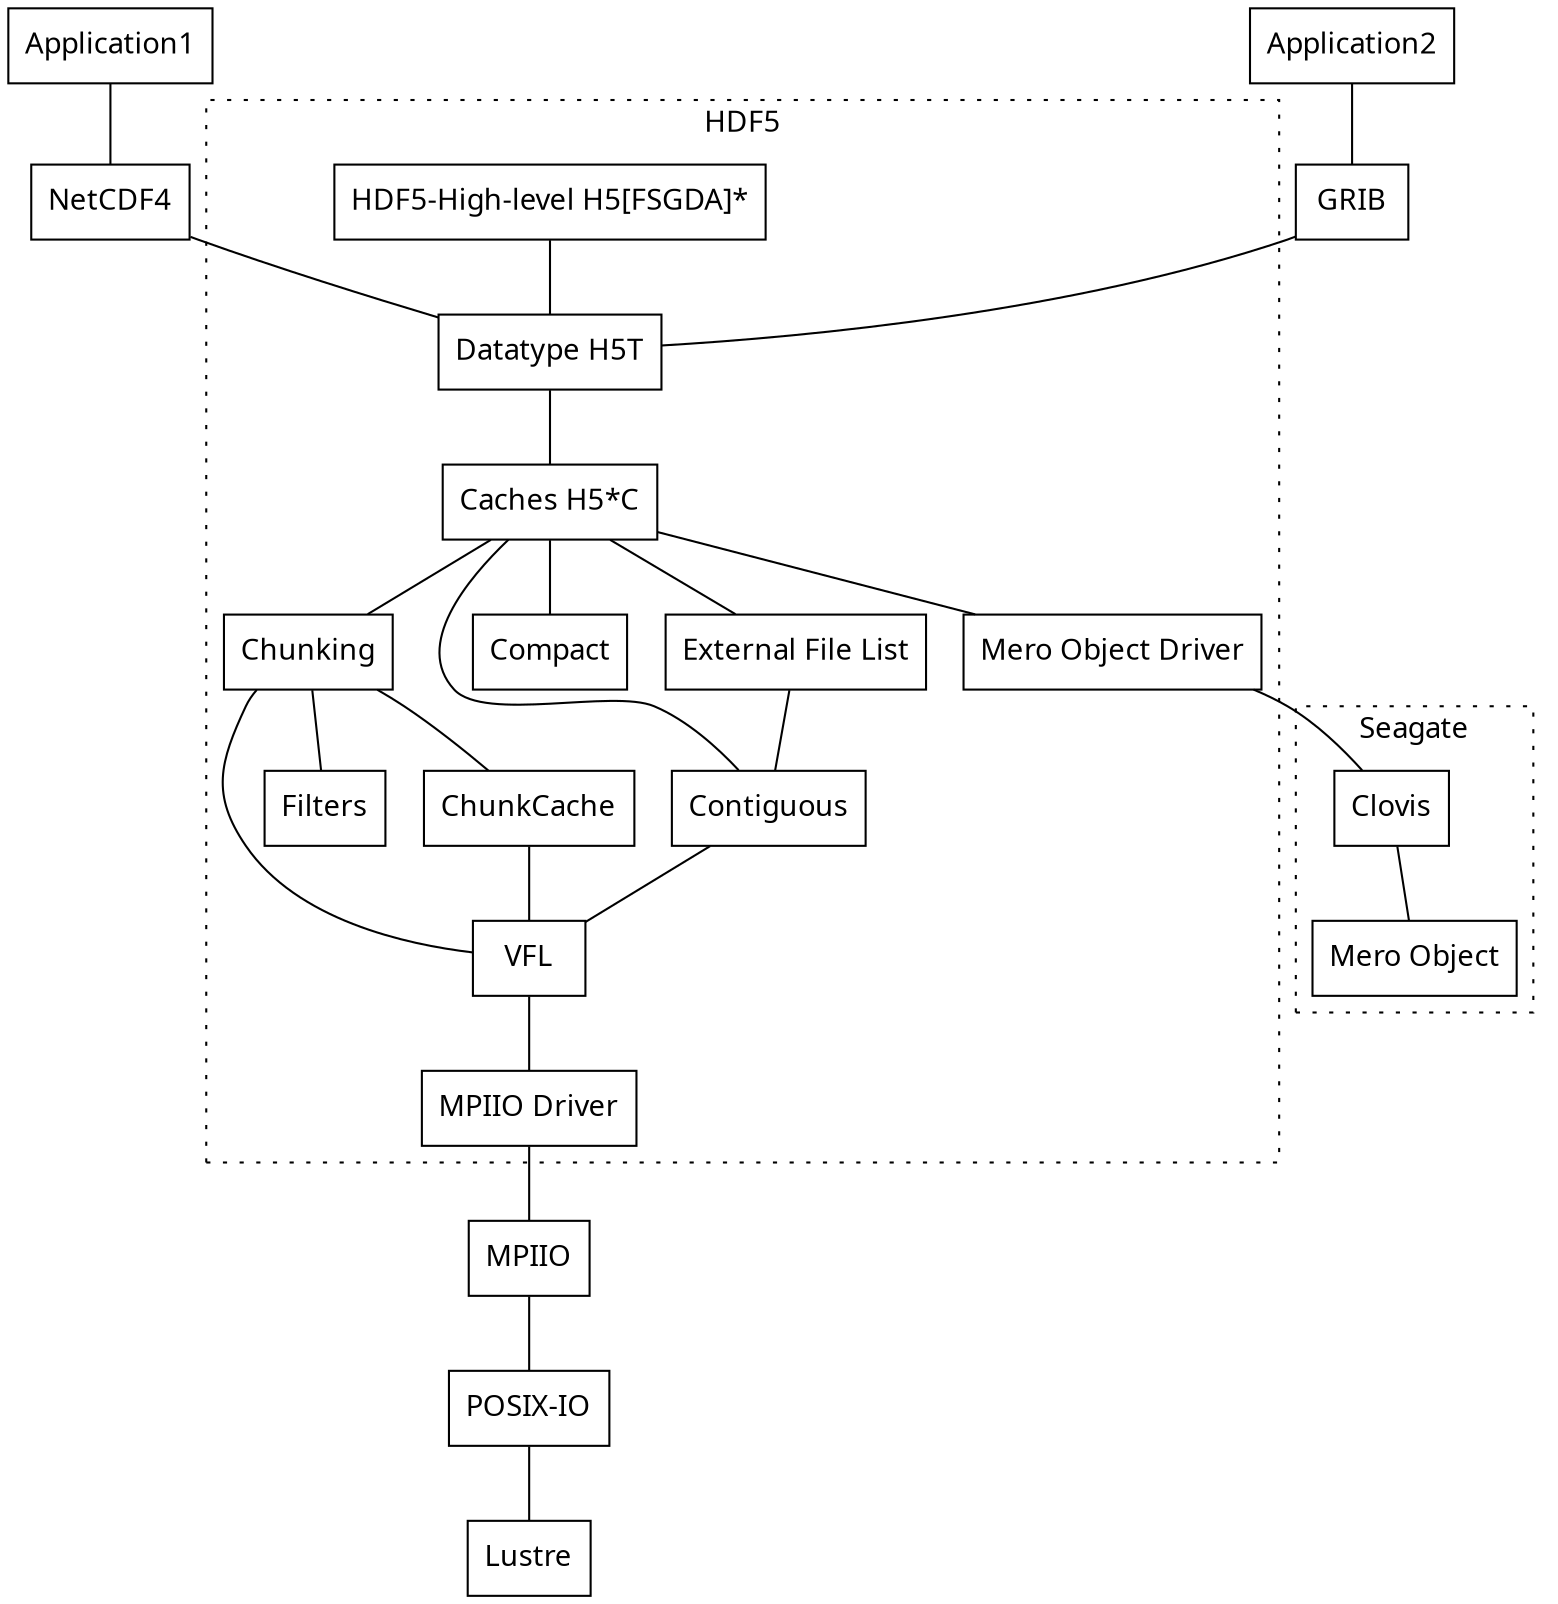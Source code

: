 graph changed {
  graph [fontname = "sans serif"];
  node [fontname = "sans serif", shape=box];
  edge [fontname = "sans serif"];

  Application1 -- NetCDF4 ;

  Application2 -- GRIB;

  GRIB -- "Datatype H5T";

  NetCDF4 -- "Datatype H5T";
  #NetCDF4 -- "HDF5-High-level H5[FSGDA]*";

  subgraph cluster {
    graph[style=dotted];



    "Datatype H5T";
    #"Caches H5*C"; # Which layout to choose: see H5Dlayout.c, do IO in: H5Dio.c ; H5Dread()
    VFL;
    "MPIIO Driver";

    "HDF5-High-level H5[FSGDA]*" -- "Datatype H5T";

    Chunking;
    Filters;

    Chunking -- Filters; # H5Dchunk.c => see pline
    Chunking -- VFL;

    Chunking -- ChunkCache; # H5Dchunk.c

    ChunkCache -- VFL;

    "Datatype H5T" -- "Caches H5*C";
    "Caches H5*C" -- Chunking;
    "Caches H5*C" -- Contiguous; # H5Dcontig.c, H5D_layout_ops_t
    "Caches H5*C" -- Compact; # H5Dcompact.c, H5D_layout_ops_t
    "Caches H5*C" -- "External File List"; # H5Defl.c, H5D_layout_ops_t
    "External File List" -- Contiguous; # H5D_layout_ops_t

    VFL -- "MPIIO Driver";
    Contiguous -- VFL;

    label="HDF5";

    "Mero Object Driver";
  }

  "MPIIO Driver" -- "MPIIO";
  "MPIIO" -- "POSIX-IO";
  "POSIX-IO" -- "Lustre";

  subgraph cluster_seagate {
    graph[style=dotted];
    label="Seagate";

    "Mero Object Driver" -- "Clovis";
    "Clovis" -- "Mero Object";
  }

  "Caches H5*C" -- "Mero Object Driver";
}
